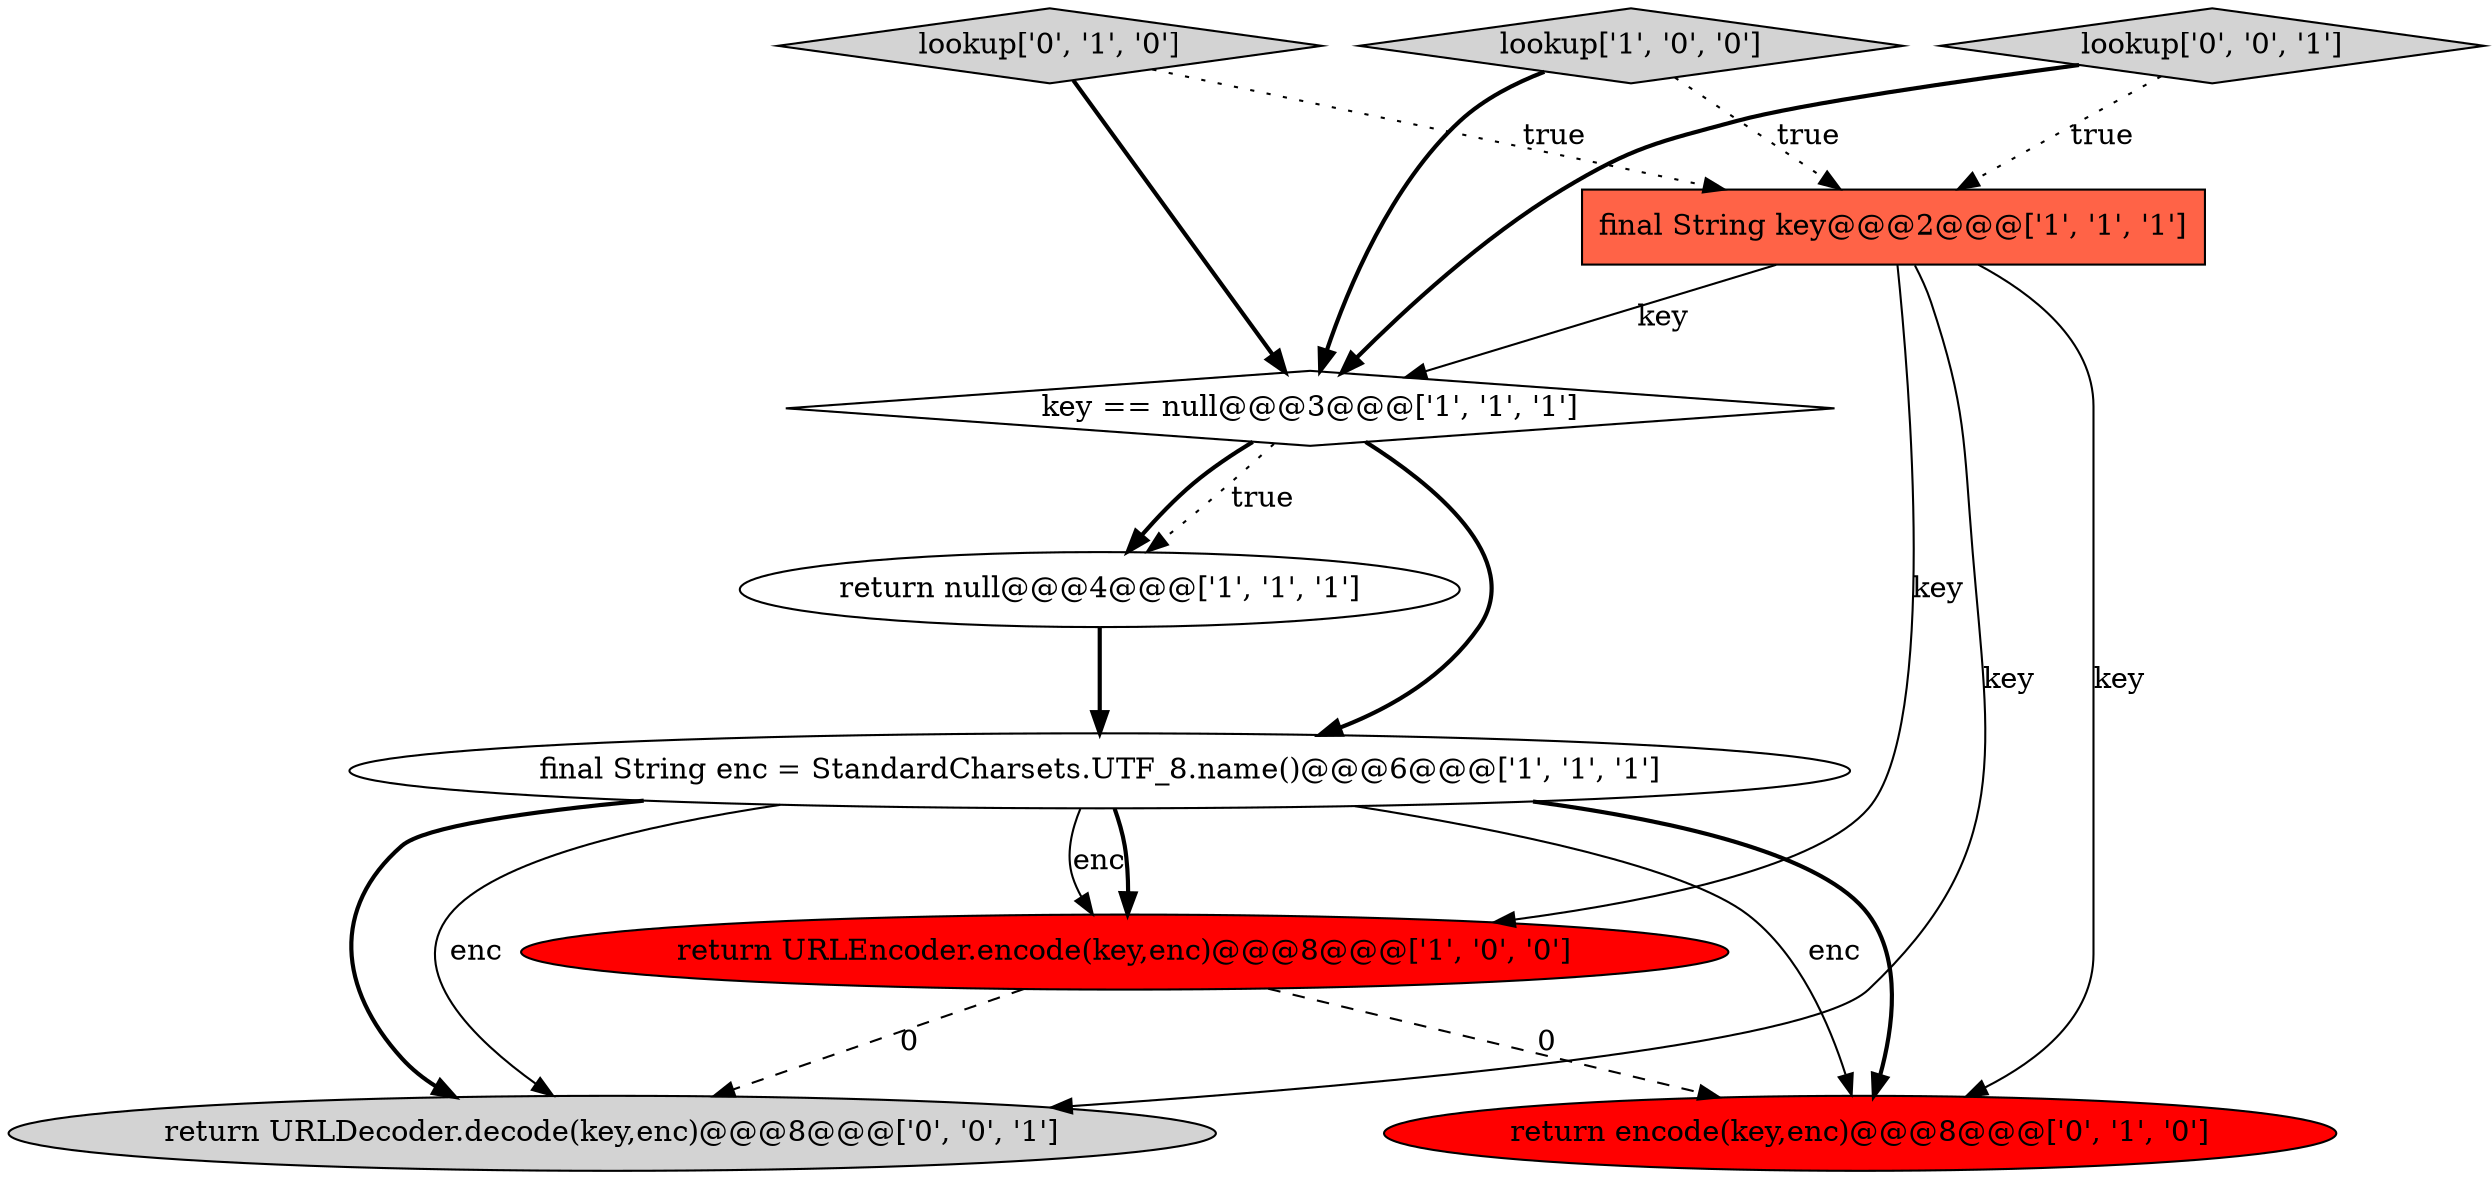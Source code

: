 digraph {
9 [style = filled, label = "return URLDecoder.decode(key,enc)@@@8@@@['0', '0', '1']", fillcolor = lightgray, shape = ellipse image = "AAA0AAABBB3BBB"];
3 [style = filled, label = "final String key@@@2@@@['1', '1', '1']", fillcolor = tomato, shape = box image = "AAA0AAABBB1BBB"];
7 [style = filled, label = "lookup['0', '1', '0']", fillcolor = lightgray, shape = diamond image = "AAA0AAABBB2BBB"];
1 [style = filled, label = "lookup['1', '0', '0']", fillcolor = lightgray, shape = diamond image = "AAA0AAABBB1BBB"];
0 [style = filled, label = "final String enc = StandardCharsets.UTF_8.name()@@@6@@@['1', '1', '1']", fillcolor = white, shape = ellipse image = "AAA0AAABBB1BBB"];
2 [style = filled, label = "key == null@@@3@@@['1', '1', '1']", fillcolor = white, shape = diamond image = "AAA0AAABBB1BBB"];
5 [style = filled, label = "return null@@@4@@@['1', '1', '1']", fillcolor = white, shape = ellipse image = "AAA0AAABBB1BBB"];
6 [style = filled, label = "return encode(key,enc)@@@8@@@['0', '1', '0']", fillcolor = red, shape = ellipse image = "AAA1AAABBB2BBB"];
8 [style = filled, label = "lookup['0', '0', '1']", fillcolor = lightgray, shape = diamond image = "AAA0AAABBB3BBB"];
4 [style = filled, label = "return URLEncoder.encode(key,enc)@@@8@@@['1', '0', '0']", fillcolor = red, shape = ellipse image = "AAA1AAABBB1BBB"];
3->2 [style = solid, label="key"];
0->9 [style = bold, label=""];
0->6 [style = solid, label="enc"];
0->6 [style = bold, label=""];
3->6 [style = solid, label="key"];
4->6 [style = dashed, label="0"];
3->4 [style = solid, label="key"];
8->3 [style = dotted, label="true"];
1->3 [style = dotted, label="true"];
4->9 [style = dashed, label="0"];
0->4 [style = solid, label="enc"];
2->0 [style = bold, label=""];
0->9 [style = solid, label="enc"];
5->0 [style = bold, label=""];
8->2 [style = bold, label=""];
7->3 [style = dotted, label="true"];
0->4 [style = bold, label=""];
7->2 [style = bold, label=""];
3->9 [style = solid, label="key"];
1->2 [style = bold, label=""];
2->5 [style = dotted, label="true"];
2->5 [style = bold, label=""];
}
